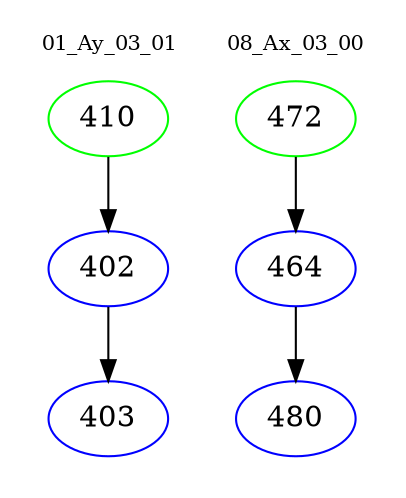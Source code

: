 digraph{
subgraph cluster_0 {
color = white
label = "01_Ay_03_01";
fontsize=10;
T0_410 [label="410", color="green"]
T0_410 -> T0_402 [color="black"]
T0_402 [label="402", color="blue"]
T0_402 -> T0_403 [color="black"]
T0_403 [label="403", color="blue"]
}
subgraph cluster_1 {
color = white
label = "08_Ax_03_00";
fontsize=10;
T1_472 [label="472", color="green"]
T1_472 -> T1_464 [color="black"]
T1_464 [label="464", color="blue"]
T1_464 -> T1_480 [color="black"]
T1_480 [label="480", color="blue"]
}
}
